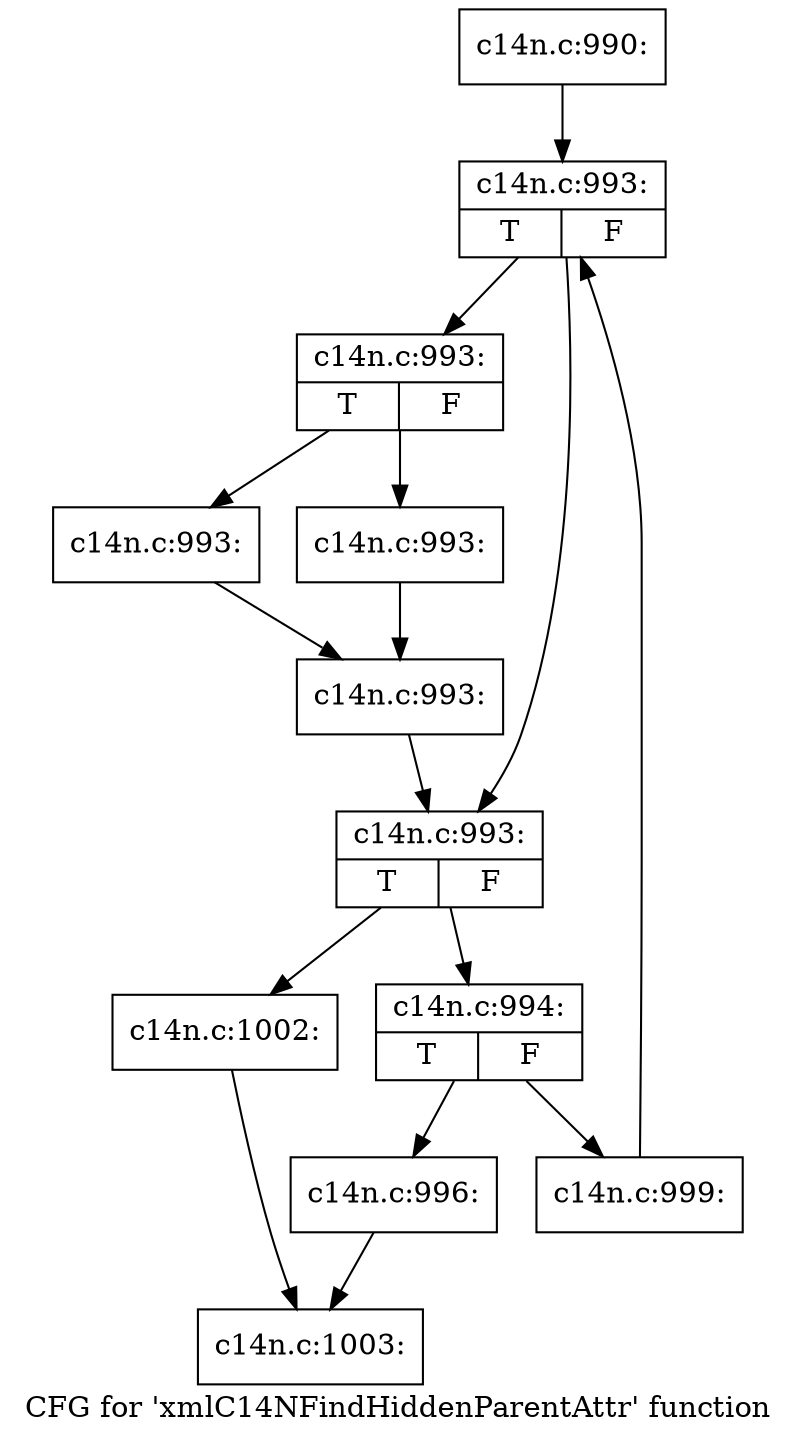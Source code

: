 digraph "CFG for 'xmlC14NFindHiddenParentAttr' function" {
	label="CFG for 'xmlC14NFindHiddenParentAttr' function";

	Node0x55fe83c6b540 [shape=record,label="{c14n.c:990:}"];
	Node0x55fe83c6b540 -> Node0x55fe83c6d7c0;
	Node0x55fe83c6d7c0 [shape=record,label="{c14n.c:993:|{<s0>T|<s1>F}}"];
	Node0x55fe83c6d7c0 -> Node0x55fe83c6dab0;
	Node0x55fe83c6d7c0 -> Node0x55fe83c6da60;
	Node0x55fe83c6dab0 [shape=record,label="{c14n.c:993:|{<s0>T|<s1>F}}"];
	Node0x55fe83c6dab0 -> Node0x55fe83c6de00;
	Node0x55fe83c6dab0 -> Node0x55fe83c6de50;
	Node0x55fe83c6de00 [shape=record,label="{c14n.c:993:}"];
	Node0x55fe83c6de00 -> Node0x55fe83c6dea0;
	Node0x55fe83c6de50 [shape=record,label="{c14n.c:993:}"];
	Node0x55fe83c6de50 -> Node0x55fe83c6dea0;
	Node0x55fe83c6dea0 [shape=record,label="{c14n.c:993:}"];
	Node0x55fe83c6dea0 -> Node0x55fe83c6da60;
	Node0x55fe83c6da60 [shape=record,label="{c14n.c:993:|{<s0>T|<s1>F}}"];
	Node0x55fe83c6da60 -> Node0x55fe83c6e6d0;
	Node0x55fe83c6da60 -> Node0x55fe83c6d9e0;
	Node0x55fe83c6e6d0 [shape=record,label="{c14n.c:994:|{<s0>T|<s1>F}}"];
	Node0x55fe83c6e6d0 -> Node0x55fe83c6f3f0;
	Node0x55fe83c6e6d0 -> Node0x55fe83c6f440;
	Node0x55fe83c6f3f0 [shape=record,label="{c14n.c:996:}"];
	Node0x55fe83c6f3f0 -> Node0x55fe83c6b790;
	Node0x55fe83c6f440 [shape=record,label="{c14n.c:999:}"];
	Node0x55fe83c6f440 -> Node0x55fe83c6d7c0;
	Node0x55fe83c6d9e0 [shape=record,label="{c14n.c:1002:}"];
	Node0x55fe83c6d9e0 -> Node0x55fe83c6b790;
	Node0x55fe83c6b790 [shape=record,label="{c14n.c:1003:}"];
}
